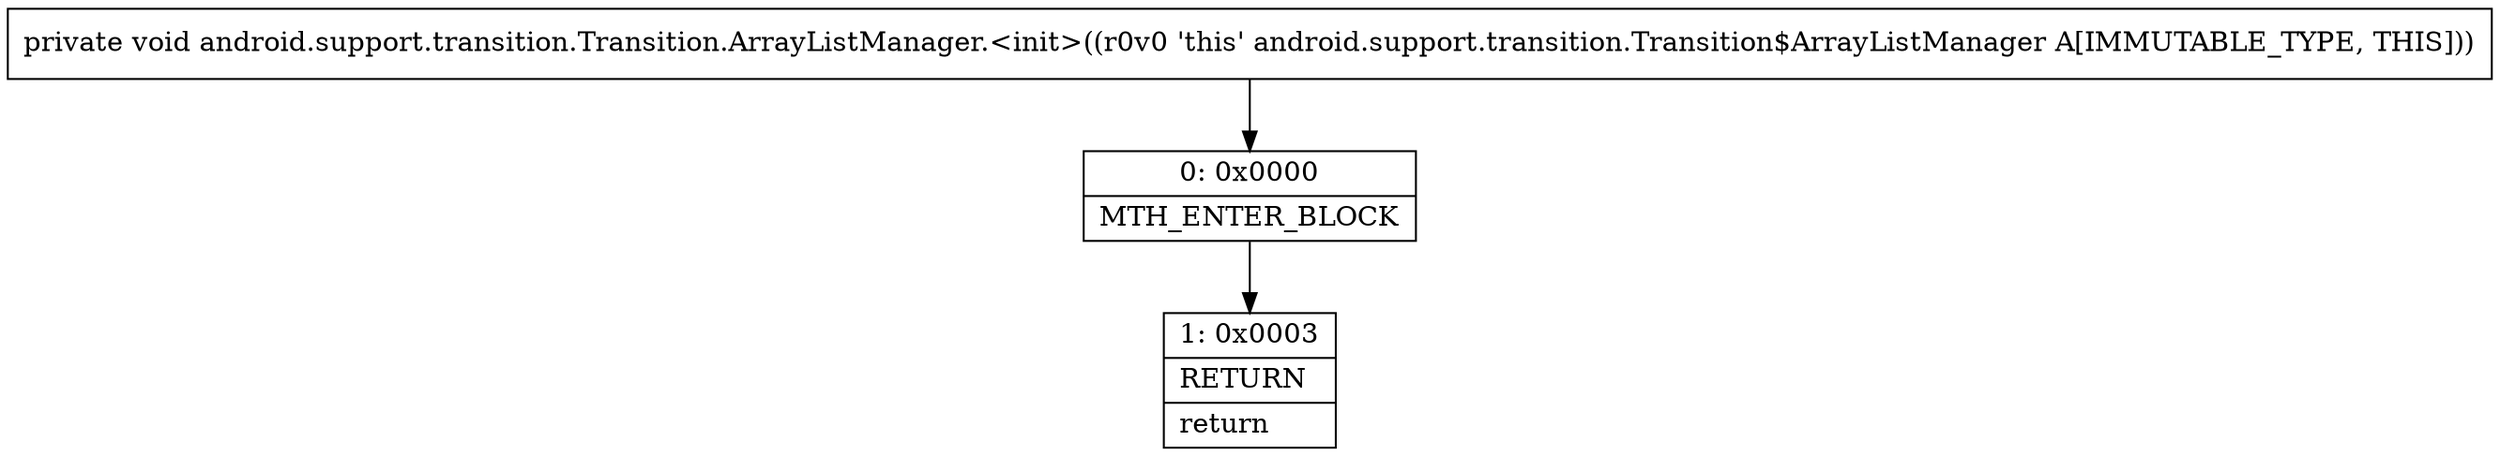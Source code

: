 digraph "CFG forandroid.support.transition.Transition.ArrayListManager.\<init\>()V" {
Node_0 [shape=record,label="{0\:\ 0x0000|MTH_ENTER_BLOCK\l}"];
Node_1 [shape=record,label="{1\:\ 0x0003|RETURN\l|return\l}"];
MethodNode[shape=record,label="{private void android.support.transition.Transition.ArrayListManager.\<init\>((r0v0 'this' android.support.transition.Transition$ArrayListManager A[IMMUTABLE_TYPE, THIS])) }"];
MethodNode -> Node_0;
Node_0 -> Node_1;
}

